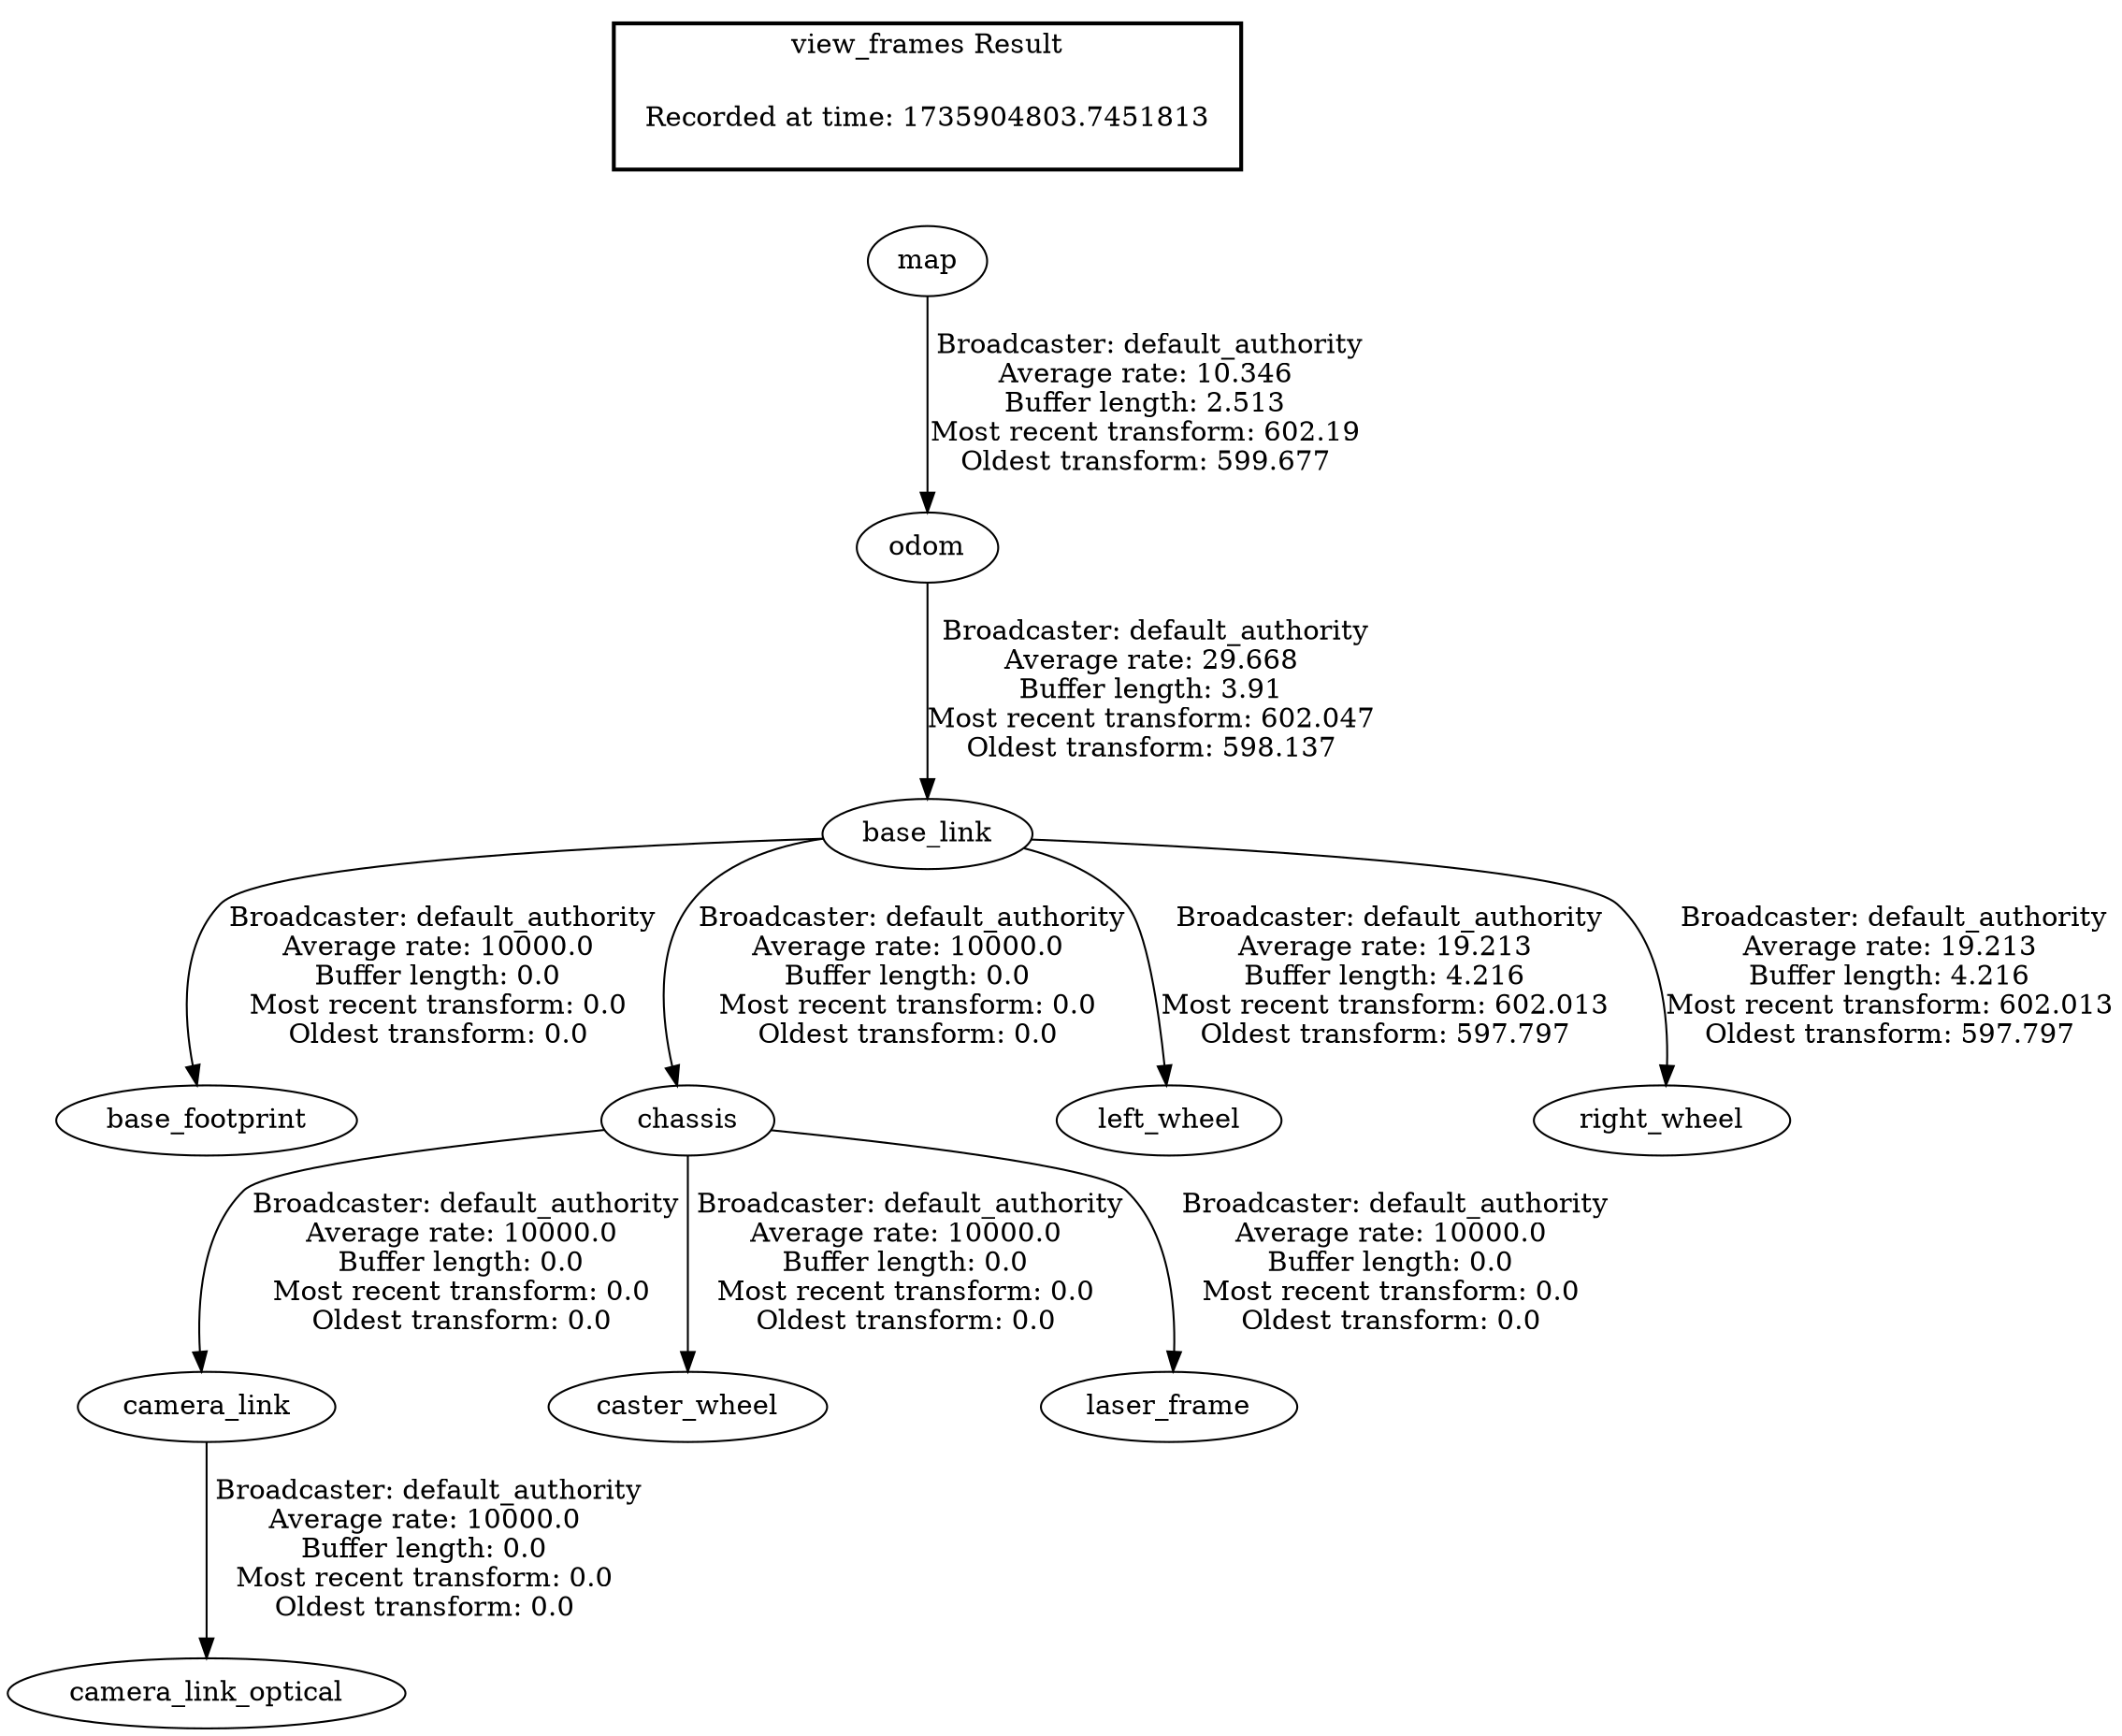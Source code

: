 digraph G {
"base_link" -> "base_footprint"[label=" Broadcaster: default_authority\nAverage rate: 10000.0\nBuffer length: 0.0\nMost recent transform: 0.0\nOldest transform: 0.0\n"];
"odom" -> "base_link"[label=" Broadcaster: default_authority\nAverage rate: 29.668\nBuffer length: 3.91\nMost recent transform: 602.047\nOldest transform: 598.137\n"];
"chassis" -> "camera_link"[label=" Broadcaster: default_authority\nAverage rate: 10000.0\nBuffer length: 0.0\nMost recent transform: 0.0\nOldest transform: 0.0\n"];
"base_link" -> "chassis"[label=" Broadcaster: default_authority\nAverage rate: 10000.0\nBuffer length: 0.0\nMost recent transform: 0.0\nOldest transform: 0.0\n"];
"camera_link" -> "camera_link_optical"[label=" Broadcaster: default_authority\nAverage rate: 10000.0\nBuffer length: 0.0\nMost recent transform: 0.0\nOldest transform: 0.0\n"];
"chassis" -> "caster_wheel"[label=" Broadcaster: default_authority\nAverage rate: 10000.0\nBuffer length: 0.0\nMost recent transform: 0.0\nOldest transform: 0.0\n"];
"chassis" -> "laser_frame"[label=" Broadcaster: default_authority\nAverage rate: 10000.0\nBuffer length: 0.0\nMost recent transform: 0.0\nOldest transform: 0.0\n"];
"base_link" -> "left_wheel"[label=" Broadcaster: default_authority\nAverage rate: 19.213\nBuffer length: 4.216\nMost recent transform: 602.013\nOldest transform: 597.797\n"];
"base_link" -> "right_wheel"[label=" Broadcaster: default_authority\nAverage rate: 19.213\nBuffer length: 4.216\nMost recent transform: 602.013\nOldest transform: 597.797\n"];
"map" -> "odom"[label=" Broadcaster: default_authority\nAverage rate: 10.346\nBuffer length: 2.513\nMost recent transform: 602.19\nOldest transform: 599.677\n"];
edge [style=invis];
 subgraph cluster_legend { style=bold; color=black; label ="view_frames Result";
"Recorded at time: 1735904803.7451813"[ shape=plaintext ] ;
}->"map";
}